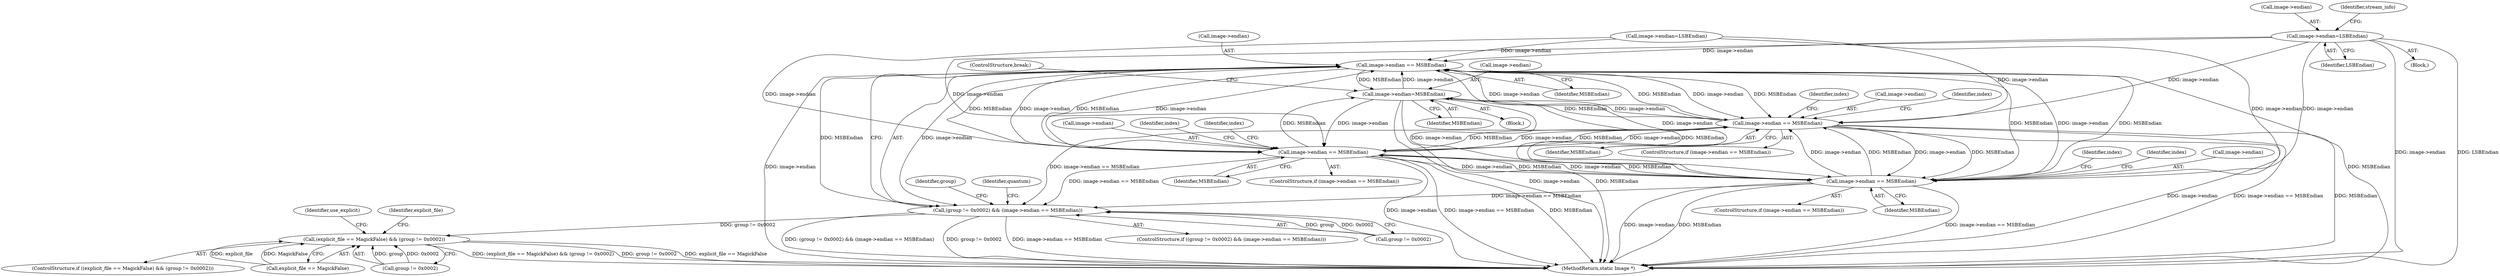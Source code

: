 digraph "0_ImageMagick_5511ef530576ed18fd636baa3bb4eda3d667665d@pointer" {
"1000262" [label="(Call,image->endian=LSBEndian)"];
"1000484" [label="(Call,image->endian == MSBEndian)"];
"1000480" [label="(Call,(group != 0x0002) && (image->endian == MSBEndian))"];
"1000575" [label="(Call,(explicit_file == MagickFalse) && (group != 0x0002))"];
"1001298" [label="(Call,image->endian=MSBEndian)"];
"1001734" [label="(Call,image->endian == MSBEndian)"];
"1001835" [label="(Call,image->endian == MSBEndian)"];
"1001936" [label="(Call,image->endian == MSBEndian)"];
"1001738" [label="(Identifier,MSBEndian)"];
"1001935" [label="(ControlStructure,if (image->endian == MSBEndian))"];
"1000480" [label="(Call,(group != 0x0002) && (image->endian == MSBEndian))"];
"1000263" [label="(Call,image->endian)"];
"1001740" [label="(Identifier,index)"];
"1001841" [label="(Identifier,index)"];
"1001956" [label="(Identifier,index)"];
"1004644" [label="(MethodReturn,static Image *)"];
"1001754" [label="(Identifier,index)"];
"1001290" [label="(Call,image->endian=LSBEndian)"];
"1000479" [label="(ControlStructure,if ((group != 0x0002) && (image->endian == MSBEndian)))"];
"1001839" [label="(Identifier,MSBEndian)"];
"1000576" [label="(Call,explicit_file == MagickFalse)"];
"1001302" [label="(Identifier,MSBEndian)"];
"1000484" [label="(Call,image->endian == MSBEndian)"];
"1000266" [label="(Identifier,LSBEndian)"];
"1000583" [label="(Identifier,explicit_file)"];
"1000579" [label="(Call,group != 0x0002)"];
"1001735" [label="(Call,image->endian)"];
"1001855" [label="(Identifier,index)"];
"1001835" [label="(Call,image->endian == MSBEndian)"];
"1001936" [label="(Call,image->endian == MSBEndian)"];
"1000481" [label="(Call,group != 0x0002)"];
"1001297" [label="(Block,)"];
"1000574" [label="(ControlStructure,if ((explicit_file == MagickFalse) && (group != 0x0002)))"];
"1001834" [label="(ControlStructure,if (image->endian == MSBEndian))"];
"1001303" [label="(ControlStructure,break;)"];
"1001298" [label="(Call,image->endian=MSBEndian)"];
"1000605" [label="(Identifier,use_explicit)"];
"1000485" [label="(Call,image->endian)"];
"1000268" [label="(Identifier,stream_info)"];
"1001942" [label="(Identifier,index)"];
"1000491" [label="(Identifier,group)"];
"1000262" [label="(Call,image->endian=LSBEndian)"];
"1000144" [label="(Block,)"];
"1001937" [label="(Call,image->endian)"];
"1001299" [label="(Call,image->endian)"];
"1000488" [label="(Identifier,MSBEndian)"];
"1000575" [label="(Call,(explicit_file == MagickFalse) && (group != 0x0002))"];
"1000517" [label="(Identifier,quantum)"];
"1001733" [label="(ControlStructure,if (image->endian == MSBEndian))"];
"1001836" [label="(Call,image->endian)"];
"1001940" [label="(Identifier,MSBEndian)"];
"1001734" [label="(Call,image->endian == MSBEndian)"];
"1000262" -> "1000144"  [label="AST: "];
"1000262" -> "1000266"  [label="CFG: "];
"1000263" -> "1000262"  [label="AST: "];
"1000266" -> "1000262"  [label="AST: "];
"1000268" -> "1000262"  [label="CFG: "];
"1000262" -> "1004644"  [label="DDG: image->endian"];
"1000262" -> "1004644"  [label="DDG: LSBEndian"];
"1000262" -> "1000484"  [label="DDG: image->endian"];
"1000262" -> "1001734"  [label="DDG: image->endian"];
"1000262" -> "1001835"  [label="DDG: image->endian"];
"1000262" -> "1001936"  [label="DDG: image->endian"];
"1000484" -> "1000480"  [label="AST: "];
"1000484" -> "1000488"  [label="CFG: "];
"1000485" -> "1000484"  [label="AST: "];
"1000488" -> "1000484"  [label="AST: "];
"1000480" -> "1000484"  [label="CFG: "];
"1000484" -> "1004644"  [label="DDG: MSBEndian"];
"1000484" -> "1004644"  [label="DDG: image->endian"];
"1000484" -> "1000480"  [label="DDG: image->endian"];
"1000484" -> "1000480"  [label="DDG: MSBEndian"];
"1001936" -> "1000484"  [label="DDG: image->endian"];
"1001936" -> "1000484"  [label="DDG: MSBEndian"];
"1001298" -> "1000484"  [label="DDG: image->endian"];
"1001734" -> "1000484"  [label="DDG: image->endian"];
"1001734" -> "1000484"  [label="DDG: MSBEndian"];
"1001835" -> "1000484"  [label="DDG: image->endian"];
"1001835" -> "1000484"  [label="DDG: MSBEndian"];
"1001290" -> "1000484"  [label="DDG: image->endian"];
"1000484" -> "1001298"  [label="DDG: MSBEndian"];
"1000484" -> "1001734"  [label="DDG: image->endian"];
"1000484" -> "1001734"  [label="DDG: MSBEndian"];
"1000484" -> "1001835"  [label="DDG: image->endian"];
"1000484" -> "1001835"  [label="DDG: MSBEndian"];
"1000484" -> "1001936"  [label="DDG: image->endian"];
"1000484" -> "1001936"  [label="DDG: MSBEndian"];
"1000480" -> "1000479"  [label="AST: "];
"1000480" -> "1000481"  [label="CFG: "];
"1000481" -> "1000480"  [label="AST: "];
"1000491" -> "1000480"  [label="CFG: "];
"1000517" -> "1000480"  [label="CFG: "];
"1000480" -> "1004644"  [label="DDG: (group != 0x0002) && (image->endian == MSBEndian)"];
"1000480" -> "1004644"  [label="DDG: group != 0x0002"];
"1000480" -> "1004644"  [label="DDG: image->endian == MSBEndian"];
"1000481" -> "1000480"  [label="DDG: group"];
"1000481" -> "1000480"  [label="DDG: 0x0002"];
"1001734" -> "1000480"  [label="DDG: image->endian == MSBEndian"];
"1001936" -> "1000480"  [label="DDG: image->endian == MSBEndian"];
"1001835" -> "1000480"  [label="DDG: image->endian == MSBEndian"];
"1000480" -> "1000575"  [label="DDG: group != 0x0002"];
"1000575" -> "1000574"  [label="AST: "];
"1000575" -> "1000576"  [label="CFG: "];
"1000575" -> "1000579"  [label="CFG: "];
"1000576" -> "1000575"  [label="AST: "];
"1000579" -> "1000575"  [label="AST: "];
"1000583" -> "1000575"  [label="CFG: "];
"1000605" -> "1000575"  [label="CFG: "];
"1000575" -> "1004644"  [label="DDG: (explicit_file == MagickFalse) && (group != 0x0002)"];
"1000575" -> "1004644"  [label="DDG: group != 0x0002"];
"1000575" -> "1004644"  [label="DDG: explicit_file == MagickFalse"];
"1000576" -> "1000575"  [label="DDG: explicit_file"];
"1000576" -> "1000575"  [label="DDG: MagickFalse"];
"1000579" -> "1000575"  [label="DDG: group"];
"1000579" -> "1000575"  [label="DDG: 0x0002"];
"1001298" -> "1001297"  [label="AST: "];
"1001298" -> "1001302"  [label="CFG: "];
"1001299" -> "1001298"  [label="AST: "];
"1001302" -> "1001298"  [label="AST: "];
"1001303" -> "1001298"  [label="CFG: "];
"1001298" -> "1004644"  [label="DDG: image->endian"];
"1001298" -> "1004644"  [label="DDG: MSBEndian"];
"1001835" -> "1001298"  [label="DDG: MSBEndian"];
"1001936" -> "1001298"  [label="DDG: MSBEndian"];
"1001734" -> "1001298"  [label="DDG: MSBEndian"];
"1001298" -> "1001734"  [label="DDG: image->endian"];
"1001298" -> "1001835"  [label="DDG: image->endian"];
"1001298" -> "1001936"  [label="DDG: image->endian"];
"1001734" -> "1001733"  [label="AST: "];
"1001734" -> "1001738"  [label="CFG: "];
"1001735" -> "1001734"  [label="AST: "];
"1001738" -> "1001734"  [label="AST: "];
"1001740" -> "1001734"  [label="CFG: "];
"1001754" -> "1001734"  [label="CFG: "];
"1001734" -> "1004644"  [label="DDG: image->endian"];
"1001734" -> "1004644"  [label="DDG: image->endian == MSBEndian"];
"1001734" -> "1004644"  [label="DDG: MSBEndian"];
"1001936" -> "1001734"  [label="DDG: image->endian"];
"1001936" -> "1001734"  [label="DDG: MSBEndian"];
"1001835" -> "1001734"  [label="DDG: image->endian"];
"1001835" -> "1001734"  [label="DDG: MSBEndian"];
"1001290" -> "1001734"  [label="DDG: image->endian"];
"1001734" -> "1001835"  [label="DDG: image->endian"];
"1001734" -> "1001835"  [label="DDG: MSBEndian"];
"1001734" -> "1001936"  [label="DDG: image->endian"];
"1001734" -> "1001936"  [label="DDG: MSBEndian"];
"1001835" -> "1001834"  [label="AST: "];
"1001835" -> "1001839"  [label="CFG: "];
"1001836" -> "1001835"  [label="AST: "];
"1001839" -> "1001835"  [label="AST: "];
"1001841" -> "1001835"  [label="CFG: "];
"1001855" -> "1001835"  [label="CFG: "];
"1001835" -> "1004644"  [label="DDG: MSBEndian"];
"1001835" -> "1004644"  [label="DDG: image->endian"];
"1001835" -> "1004644"  [label="DDG: image->endian == MSBEndian"];
"1001936" -> "1001835"  [label="DDG: image->endian"];
"1001936" -> "1001835"  [label="DDG: MSBEndian"];
"1001290" -> "1001835"  [label="DDG: image->endian"];
"1001835" -> "1001936"  [label="DDG: image->endian"];
"1001835" -> "1001936"  [label="DDG: MSBEndian"];
"1001936" -> "1001935"  [label="AST: "];
"1001936" -> "1001940"  [label="CFG: "];
"1001937" -> "1001936"  [label="AST: "];
"1001940" -> "1001936"  [label="AST: "];
"1001942" -> "1001936"  [label="CFG: "];
"1001956" -> "1001936"  [label="CFG: "];
"1001936" -> "1004644"  [label="DDG: image->endian"];
"1001936" -> "1004644"  [label="DDG: MSBEndian"];
"1001936" -> "1004644"  [label="DDG: image->endian == MSBEndian"];
"1001290" -> "1001936"  [label="DDG: image->endian"];
}
